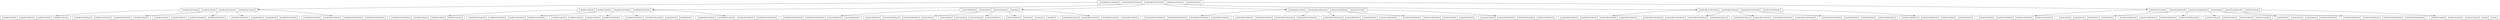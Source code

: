 digraph ArbolB {
  node [shape=record];
  nodo1388974262 [label="<f0>|[A]-[B]-[E]-[C]-[F]-[D]-[Z]|<f1>|[A]-[B]-[E]-[C]-[F]-[D]-[Z]|<f2>|[A]-[E]-[B]-[C]-[F]-[D]-[Z]|<f3>|[A]-[E]-[C]-[F]-[D]-[Z]|<f4>|[A]-[E]-[C]-[D]-[Z]|<f5>"];
  nodo1795922538 [label="<f0>|[A]-[B]-[C]-[F]-[D]-[Z]|<f1>|[A]-[B]-[C]-[D]-[Z]|<f2>|[A]-[B]-[C]-[F]-[D]-[Z]|<f3>|[A]-[B]-[E]-[C]-[D]-[Z]|<f4>"];
  nodo988421033 [label="<f0>|[A]-[B]-[C]-[D]-[Z]|<f1>|[A]-[B]-[C]-[D]-[Z]|<f2>|[A]-[B]-[C]-[D]-[Z]|<f3>|[A]-[B]-[C]-[D]-[Z]|<f4>"];
  nodo1795922538:f0 -> nodo988421033;
  nodo735498850 [label="<f0>|[A]-[B]-[C]-[F]-[D]-[Z]|<f1>|[A]-[B]-[C]-[F]-[D]-[Z]|<f2>|[A]-[B]-[C]-[F]-[D]-[Z]|<f3>|[A]-[B]-[C]-[D]-[Z]|<f4>"];
  nodo1795922538:f1 -> nodo735498850;
  nodo689645582 [label="<f0>|[A]-[B]-[C]-[D]-[Z]|<f1>|[A]-[B]-[C]-[D]-[Z]|<f2>|[A]-[B]-[C]-[F]-[D]-[Z]|<f3>|[A]-[B]-[C]-[F]-[D]-[Z]|<f4>"];
  nodo1795922538:f2 -> nodo689645582;
  nodo510934925 [label="<f0>|[A]-[B]-[C]-[F]-[D]-[Z]|<f1>|[A]-[B]-[D]-[Z]|<f2>|[A]-[B]-[D]-[Z]|<f3>|[A]-[B]-[E]-[C]-[D]-[Z]|<f4>"];
  nodo1795922538:f3 -> nodo510934925;
  nodo1948862649 [label="<f0>|[A]-[B]-[E]-[C]-[D]-[Z]|<f1>|[A]-[B]-[E]-[C]-[D]-[Z]|<f2>|[A]-[B]-[E]-[C]-[F]-[D]-[Z]|<f3>|[A]-[B]-[E]-[C]-[F]-[D]-[Z]|<f4>"];
  nodo1795922538:f4 -> nodo1948862649;
  nodo1388974262:f0 -> nodo1795922538;
  nodo1769066908 [label="<f0>|[A]-[B]-[C]-[D]-[Z]|<f1>|[A]-[B]-[C]-[D]-[Z]|<f2>|[A]-[B]-[C]-[F]-[D]-[Z]|<f3>|[A]-[B]-[E]-[C]-[D]-[Z]|<f4>"];
  nodo433770468 [label="<f0>|[A]-[B]-[E]-[C]-[F]-[D]-[Z]|<f1>|[A]-[B]-[C]-[D]-[Z]|<f2>|[A]-[B]-[C]-[D]-[Z]|<f3>|[A]-[B]-[C]-[D]-[Z]|<f4>"];
  nodo1769066908:f0 -> nodo433770468;
  nodo644682501 [label="<f0>|[A]-[B]-[C]-[F]-[D]-[Z]|<f1>|[A]-[B]-[C]-[F]-[D]-[Z]|<f2>|[A]-[B]-[C]-[F]-[D]-[Z]|<f3>|[A]-[B]-[C]-[F]-[D]-[Z]|<f4>"];
  nodo1769066908:f1 -> nodo644682501;
  nodo415235057 [label="<f0>|[A]-[B]-[C]-[D]-[Z]|<f1>|[A]-[B]-[C]-[D]-[Z]|<f2>|[A]-[B]-[C]-[D]-[Z]|<f3>|[A]-[B]-[C]-[F]-[D]-[Z]|<f4>"];
  nodo1769066908:f2 -> nodo415235057;
  nodo2133140555 [label="<f0>|[A]-[B]-[C]-[F]-[D]-[Z]|<f1>|[A]-[B]-[C]-[F]-[D]-[Z]|<f2>|[A]-[B]-[D]-[Z]|<f3>|[A]-[B]-[D]-[Z]|<f4>"];
  nodo1769066908:f3 -> nodo2133140555;
  nodo810512804 [label="<f0>|[A]-[B]-[E]-[C]-[D]-[Z]|<f1>|[A]-[B]-[E]-[C]-[D]-[Z]|<f2>|[A]-[B]-[E]-[C]-[D]-[Z]|<f3>|[A]-[B]-[E]-[C]-[F]-[D]-[Z]|<f4>"];
  nodo1769066908:f4 -> nodo810512804;
  nodo1388974262:f1 -> nodo1769066908;
  nodo2129967507 [label="<f0>|[A]-[C]-[B]-[D]-[Z]|<f1>|[A]-[C]-[D]-[Z]|<f2>|[A]-[C]-[F]-[D]-[Z]|<f3>|[A]-[D]-[Z]|<f4>"];
  nodo435398095 [label="<f0>|[A]-[B]-[E]-[C]-[F]-[D]-[Z]|<f1>|[A]-[B]-[E]-[C]-[F]-[D]-[Z]|<f2>|[A]-[C]-[B]-[D]-[Z]|<f3>|[A]-[C]-[B]-[D]-[Z]|<f4>"];
  nodo2129967507:f0 -> nodo435398095;
  nodo1327685062 [label="<f0>|[A]-[C]-[B]-[D]-[Z]|<f1>|[A]-[C]-[E]-[B]-[D]-[Z]|<f2>|[A]-[C]-[E]-[B]-[D]-[Z]|<f3>|[A]-[C]-[D]-[Z]|<f4>"];
  nodo2129967507:f1 -> nodo1327685062;
  nodo78338007 [label="<f0>|[A]-[C]-[D]-[Z]|<f1>|[A]-[C]-[D]-[Z]|<f2>|[A]-[C]-[F]-[D]-[Z]|<f3>|[A]-[C]-[F]-[D]-[Z]|<f4>"];
  nodo2129967507:f2 -> nodo78338007;
  nodo1598578416 [label="<f0>|[A]-[C]-[F]-[D]-[Z]|<f1>|[A]-[D]-[Z]|<f2>|[A]-[D]-[Z]|<f3>|[A]-[D]-[Z]|<f4>"];
  nodo2129967507:f3 -> nodo1598578416;
  nodo1527862539 [label="<f0>|[A]-[E]-[B]-[C]-[D]-[Z]|<f1>|[A]-[E]-[B]-[C]-[D]-[Z]|<f2>|[A]-[E]-[B]-[C]-[D]-[Z]|<f3>|[A]-[E]-[B]-[C]-[D]-[Z]|<f4>"];
  nodo2129967507:f4 -> nodo1527862539;
  nodo1388974262:f2 -> nodo2129967507;
  nodo33845058 [label="<f0>|[A]-[E]-[B]-[C]-[D]-[Z]|<f1>|[A]-[E]-[B]-[C]-[F]-[D]-[Z]|<f2>|[A]-[E]-[C]-[B]-[D]-[Z]|<f3>|[A]-[E]-[C]-[D]-[Z]|<f4>"];
  nodo1557108026 [label="<f0>|[A]-[E]-[B]-[C]-[F]-[D]-[Z]|<f1>|[A]-[E]-[B]-[C]-[F]-[D]-[Z]|<f2>|[A]-[E]-[B]-[C]-[F]-[D]-[Z]|<f3>|[A]-[E]-[B]-[C]-[D]-[Z]|<f4>"];
  nodo33845058:f0 -> nodo1557108026;
  nodo1097723789 [label="<f0>|[A]-[E]-[B]-[C]-[D]-[Z]|<f1>|[A]-[E]-[B]-[C]-[D]-[Z]|<f2>|[A]-[E]-[B]-[C]-[F]-[D]-[Z]|<f3>|[A]-[E]-[B]-[C]-[F]-[D]-[Z]|<f4>"];
  nodo33845058:f1 -> nodo1097723789;
  nodo277169062 [label="<f0>|[A]-[E]-[B]-[C]-[F]-[D]-[Z]|<f1>|[A]-[E]-[B]-[D]-[Z]|<f2>|[A]-[E]-[B]-[D]-[Z]|<f3>|[A]-[E]-[C]-[B]-[D]-[Z]|<f4>"];
  nodo33845058:f2 -> nodo277169062;
  nodo836391051 [label="<f0>|[A]-[E]-[C]-[B]-[D]-[Z]|<f1>|[A]-[E]-[C]-[B]-[D]-[Z]|<f2>|[A]-[E]-[C]-[D]-[Z]|<f3>|[A]-[E]-[C]-[D]-[Z]|<f4>"];
  nodo33845058:f3 -> nodo836391051;
  nodo287073743 [label="<f0>|[A]-[E]-[C]-[D]-[Z]|<f1>|[A]-[E]-[C]-[F]-[D]-[Z]|<f2>|[A]-[E]-[C]-[F]-[D]-[Z]|<f3>|[A]-[E]-[C]-[F]-[D]-[Z]|<f4>"];
  nodo33845058:f4 -> nodo287073743;
  nodo1388974262:f3 -> nodo33845058;
  nodo1067708902 [label="<f0>|[A]-[E]-[B]-[C]-[F]-[D]-[Z]|<f1>|[A]-[E]-[B]-[C]-[D]-[Z]|<f2>|[A]-[E]-[B]-[C]-[F]-[D]-[Z]|<f3>|[A]-[E]-[C]-[B]-[D]-[Z]|<f4>"];
  nodo92343751 [label="<f0>|[A]-[E]-[B]-[C]-[D]-[Z]|<f1>|[A]-[E]-[B]-[C]-[D]-[Z]|<f2>|[A]-[E]-[B]-[C]-[D]-[Z]|<f3>|[A]-[E]-[B]-[C]-[D]-[Z]|<f4>"];
  nodo1067708902:f0 -> nodo92343751;
  nodo1723620340 [label="<f0>|[A]-[E]-[B]-[C]-[F]-[D]-[Z]|<f1>|[A]-[E]-[B]-[C]-[F]-[D]-[Z]|<f2>|[A]-[E]-[B]-[C]-[F]-[D]-[Z]|<f3>|[A]-[E]-[B]-[C]-[D]-[Z]|<f4>"];
  nodo1067708902:f1 -> nodo1723620340;
  nodo343701745 [label="<f0>|[A]-[E]-[B]-[C]-[D]-[Z]|<f1>|[A]-[E]-[B]-[C]-[D]-[Z]|<f2>|[A]-[E]-[B]-[C]-[F]-[D]-[Z]|<f3>|[A]-[E]-[B]-[C]-[F]-[D]-[Z]|<f4>"];
  nodo1067708902:f2 -> nodo343701745;
  nodo888178521 [label="<f0>|[A]-[E]-[B]-[C]-[F]-[D]-[Z]|<f1>|[A]-[E]-[B]-[D]-[Z]|<f2>|[A]-[E]-[B]-[D]-[Z]|<f3>|[A]-[E]-[C]-[B]-[D]-[Z]|<f4>"];
  nodo1067708902:f3 -> nodo888178521;
  nodo957504309 [label="<f0>|[A]-[E]-[C]-[B]-[D]-[Z]|<f1>|[A]-[E]-[C]-[B]-[D]-[Z]|<f2>|[A]-[E]-[C]-[D]-[Z]|<f3>|[A]-[E]-[C]-[D]-[Z]|<f4>"];
  nodo1067708902:f4 -> nodo957504309;
  nodo1388974262:f4 -> nodo1067708902;
  nodo1039516696 [label="<f0>|[A]-[E]-[C]-[F]-[D]-[Z]|<f1>|[A]-[F]-[C]-[B]-[D]-[Z]|<f2>|[A]-[F]-[C]-[E]-[B]-[D]-[Z]|<f3>|[A]-[F]-[D]-[Z]|<f4>|[A]-[F]-[C]-[B]-[D]-[Z]|<f5>|[A]-[F]-[C]-[D]-[Z]|<f6>"];
  nodo1245288615 [label="<f0>|[A]-[E]-[C]-[D]-[Z]|<f1>|[A]-[E]-[C]-[F]-[D]-[Z]|<f2>|[A]-[E]-[C]-[F]-[D]-[Z]|<f3>|[A]-[E]-[C]-[F]-[D]-[Z]|<f4>"];
  nodo1039516696:f0 -> nodo1245288615;
  nodo2051212534 [label="<f0>|[A]-[F]-[D]-[Z]|<f1>|[A]-[F]-[D]-[Z]|<f2>|[A]-[F]-[D]-[Z]|<f3>|[A]-[F]-[D]-[Z]|<f4>"];
  nodo1039516696:f1 -> nodo2051212534;
  nodo1361261432 [label="<f0>|[A]-[F]-[C]-[B]-[D]-[Z]|<f1>|[A]-[F]-[C]-[B]-[D]-[Z]|<f2>|[A]-[F]-[C]-[B]-[D]-[Z]|<f3>|[A]-[F]-[C]-[E]-[B]-[D]-[Z]|<f4>"];
  nodo1039516696:f2 -> nodo1361261432;
  nodo1122367552 [label="<f0>|[A]-[F]-[C]-[D]-[Z]|<f1>|[A]-[F]-[C]-[D]-[Z]|<f2>|[A]-[F]-[C]-[D]-[Z]|<f3>|[A]-[F]-[C]-[D]-[Z]|<f4>"];
  nodo1039516696:f3 -> nodo1122367552;
  nodo1142930459 [label="<f0>|[A]-[F]-[D]-[Z]|<f1>|[A]-[F]-[D]-[Z]|<f2>|[A]-[F]-[D]-[Z]|<f3>|[A]-[F]-[C]-[B]-[D]-[Z]|<f4>"];
  nodo1039516696:f4 -> nodo1142930459;
  nodo639202522 [label="<f0>|[A]-[F]-[C]-[B]-[D]-[Z]|<f1>|[A]-[F]-[C]-[B]-[D]-[Z]|<f2>|[A]-[F]-[C]-[E]-[B]-[D]-[Z]|<f3>|[A]-[F]-[C]-[E]-[B]-[D]-[Z]|<f4>"];
  nodo1039516696:f5 -> nodo639202522;
  nodo1852386194 [label="<f0>|[A]-[F]-[C]-[D]-[Z]|<f1>|[A]-[F]-[C]-[D]-[Z]|<f2>|[A]-[F]-[C]-[D]-[Z]|<f3>|[A]-[Z]|<f4>|[A]-[Z]|<f5>"];
  nodo1039516696:f6 -> nodo1852386194;
  nodo1388974262:f5 -> nodo1039516696;
}
